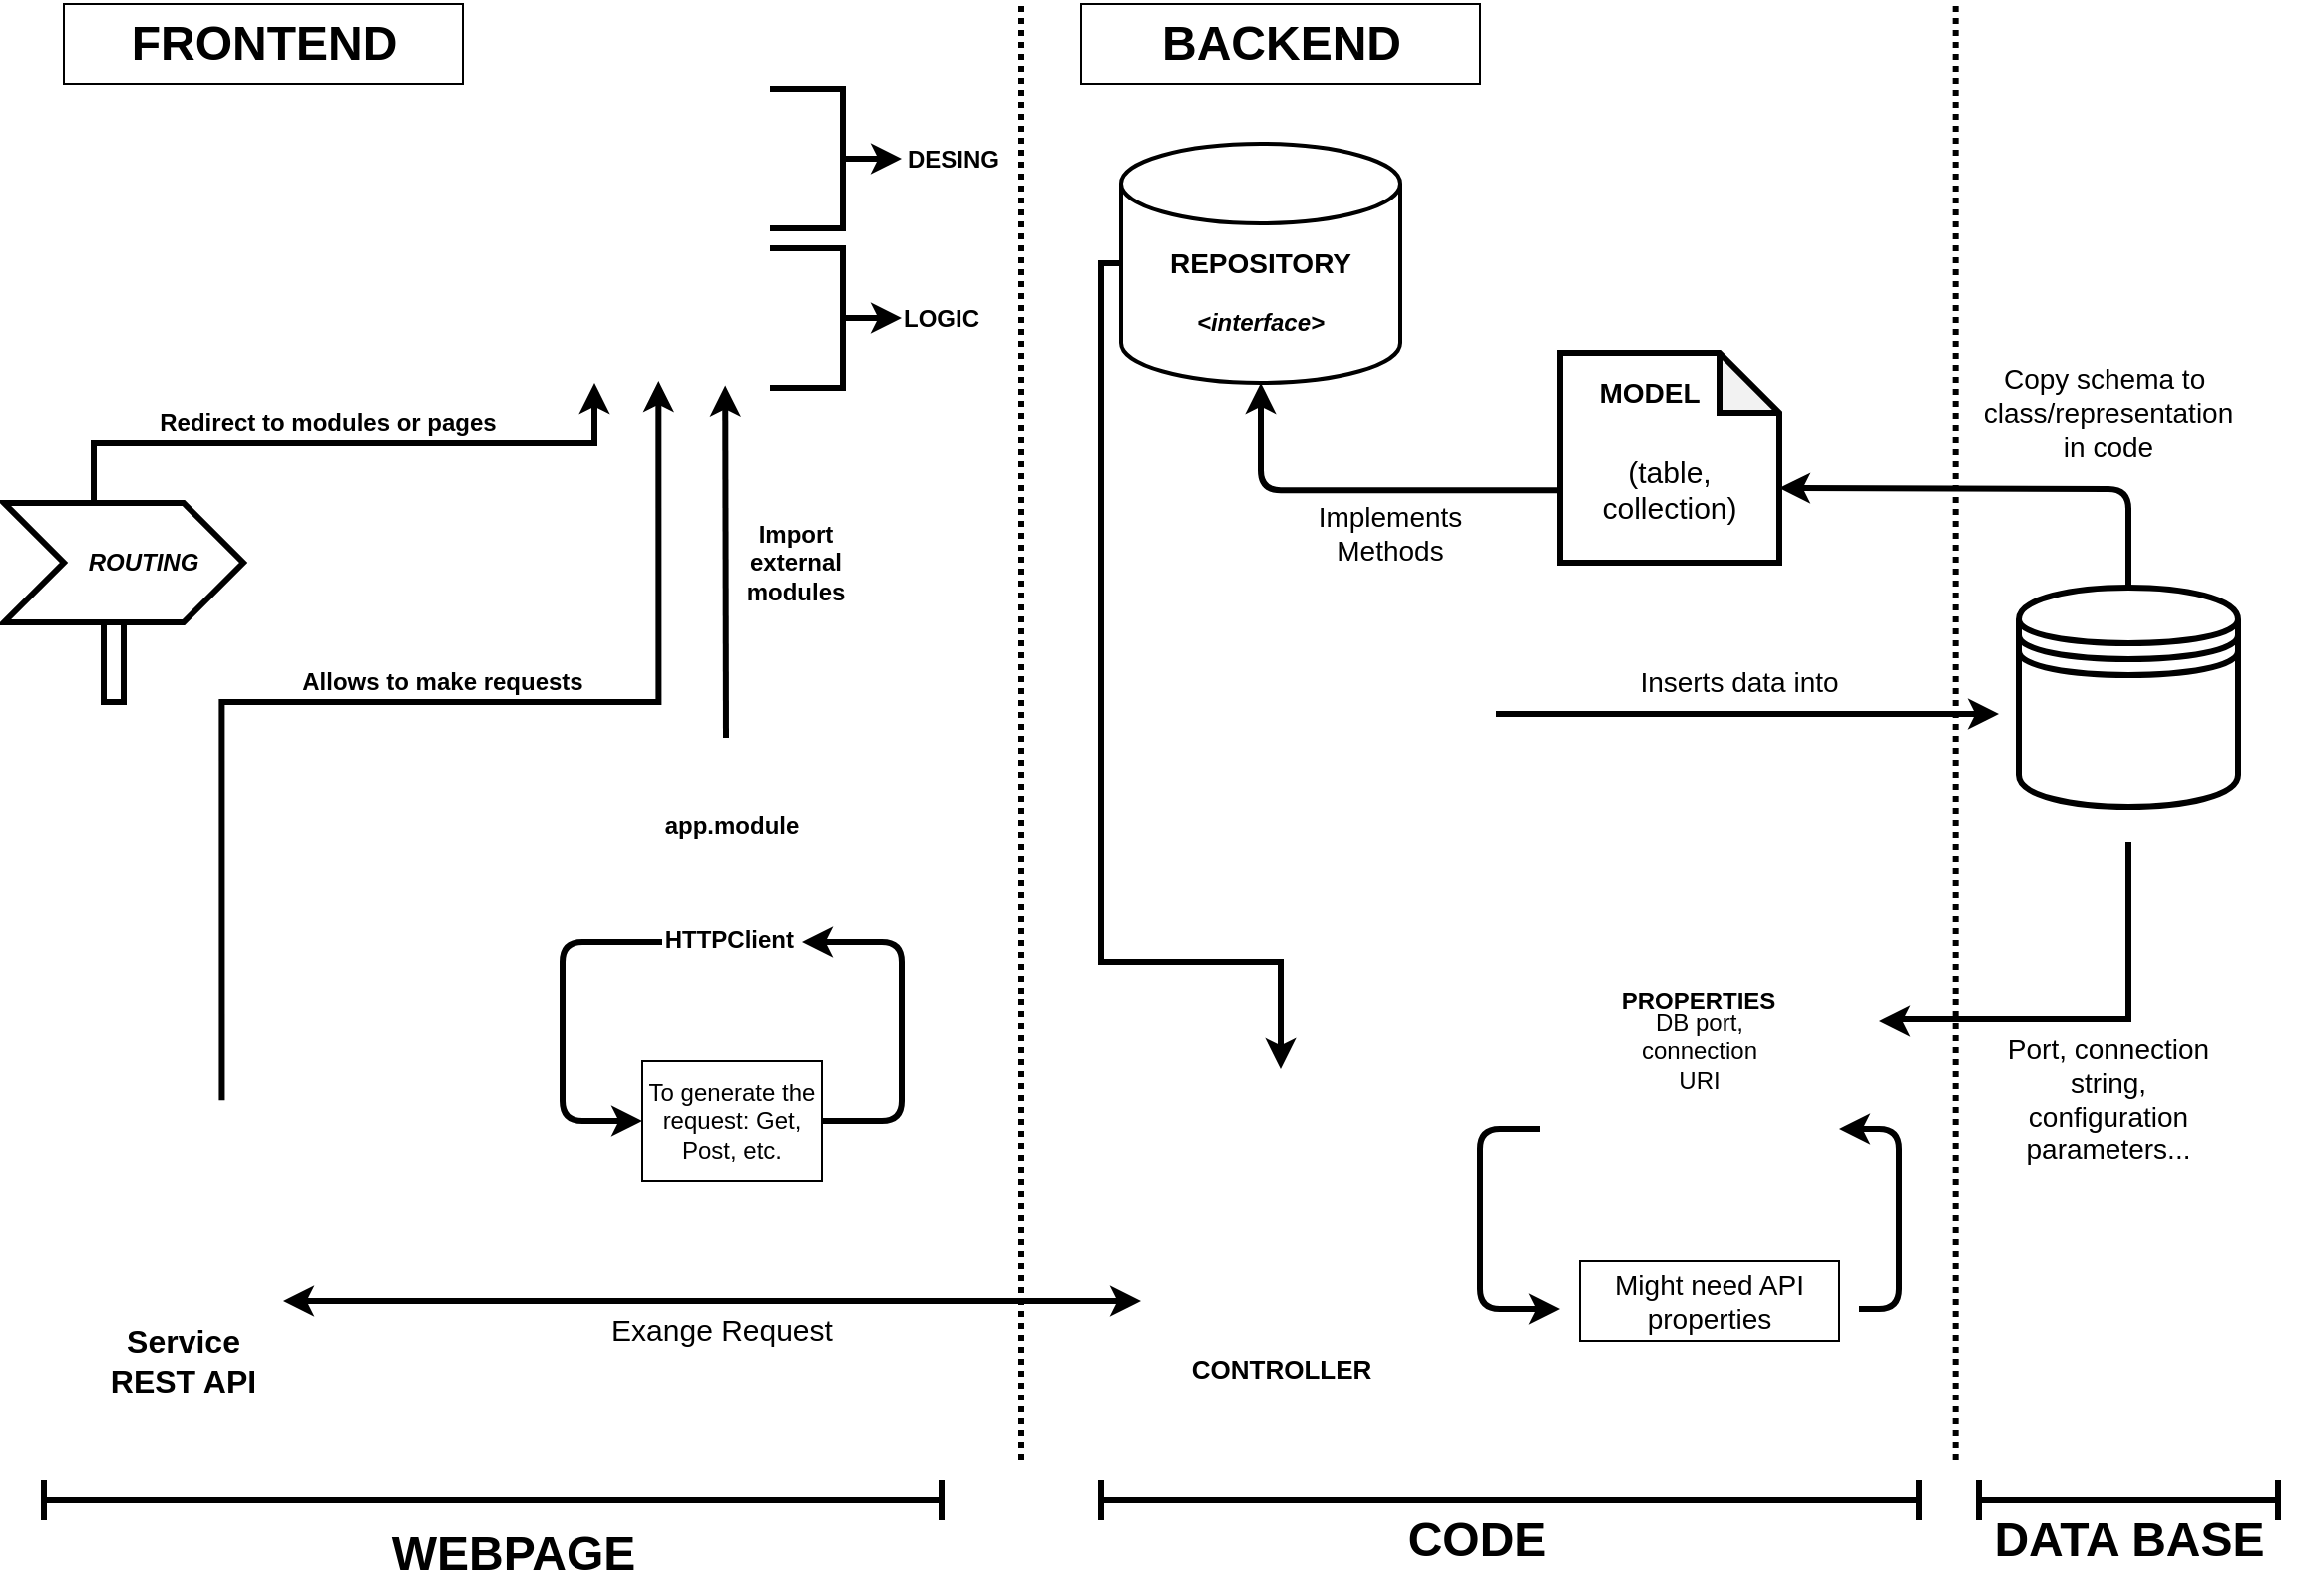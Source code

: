 <mxfile version="13.6.6" type="device"><diagram id="49i49H1Tkgj2T23dcG6w" name="Page-1"><mxGraphModel dx="1038" dy="587" grid="1" gridSize="10" guides="1" tooltips="1" connect="1" arrows="1" fold="1" page="1" pageScale="1" pageWidth="1169" pageHeight="827" math="0" shadow="0"><root><mxCell id="0"/><mxCell id="1" parent="0"/><mxCell id="R42nbF6-P_qnrqB8o7qE-3" value="" style="endArrow=none;html=1;strokeWidth=3;dashed=1;dashPattern=1 1;" parent="1" edge="1"><mxGeometry width="50" height="50" relative="1" as="geometry"><mxPoint x="520" y="760" as="sourcePoint"/><mxPoint x="520" y="30" as="targetPoint"/></mxGeometry></mxCell><mxCell id="omm50SAceNsxLMXX71O2-11" value="" style="endArrow=none;html=1;strokeWidth=3;dashed=1;dashPattern=1 1;" parent="1" edge="1"><mxGeometry width="50" height="50" relative="1" as="geometry"><mxPoint x="988.33" y="760" as="sourcePoint"/><mxPoint x="988.33" y="30" as="targetPoint"/></mxGeometry></mxCell><mxCell id="R42nbF6-P_qnrqB8o7qE-4" value="" style="shape=crossbar;whiteSpace=wrap;html=1;rounded=1;strokeWidth=3;perimeterSpacing=0;" parent="1" vertex="1"><mxGeometry x="30" y="770" width="450" height="20" as="geometry"/></mxCell><mxCell id="R42nbF6-P_qnrqB8o7qE-5" value="" style="shape=crossbar;whiteSpace=wrap;html=1;rounded=1;strokeWidth=3;" parent="1" vertex="1"><mxGeometry x="560" y="770" width="410" height="20" as="geometry"/></mxCell><mxCell id="R42nbF6-P_qnrqB8o7qE-6" value="" style="shape=crossbar;whiteSpace=wrap;html=1;rounded=1;strokeWidth=3;" parent="1" vertex="1"><mxGeometry x="1000" y="770" width="150" height="20" as="geometry"/></mxCell><mxCell id="R42nbF6-P_qnrqB8o7qE-42" style="edgeStyle=orthogonalEdgeStyle;rounded=0;orthogonalLoop=1;jettySize=auto;html=1;exitX=0.619;exitY=-0.003;exitDx=0;exitDy=0;entryX=0.451;entryY=0.994;entryDx=0;entryDy=0;entryPerimeter=0;strokeWidth=3;fontSize=12;exitPerimeter=0;" parent="1" source="R42nbF6-P_qnrqB8o7qE-8" target="R42nbF6-P_qnrqB8o7qE-29" edge="1"><mxGeometry relative="1" as="geometry"><Array as="points"><mxPoint x="119" y="380"/><mxPoint x="338" y="380"/></Array></mxGeometry></mxCell><mxCell id="R42nbF6-P_qnrqB8o7qE-8" value="" style="shape=image;html=1;verticalAlign=top;verticalLabelPosition=bottom;labelBackgroundColor=#ffffff;imageAspect=0;aspect=fixed;image=https://cdn0.iconfinder.com/data/icons/business-and-finance-86/512/business_finance_money-50-128.png;strokeWidth=3;" parent="1" vertex="1"><mxGeometry x="40" y="580" width="128" height="128" as="geometry"/></mxCell><mxCell id="R42nbF6-P_qnrqB8o7qE-9" value="Service REST API" style="text;html=1;strokeColor=none;fillColor=none;align=center;verticalAlign=middle;whiteSpace=wrap;rounded=0;strokeWidth=1;fontSize=16;fontStyle=1" parent="1" vertex="1"><mxGeometry x="50" y="700" width="100" height="20" as="geometry"/></mxCell><mxCell id="R42nbF6-P_qnrqB8o7qE-41" style="edgeStyle=orthogonalEdgeStyle;rounded=0;orthogonalLoop=1;jettySize=auto;html=1;entryX=0.66;entryY=1.008;entryDx=0;entryDy=0;strokeWidth=3;fontSize=12;entryPerimeter=0;" parent="1" target="R42nbF6-P_qnrqB8o7qE-29" edge="1"><mxGeometry relative="1" as="geometry"><mxPoint x="372" y="398" as="sourcePoint"/><Array as="points"><mxPoint x="372" y="398"/></Array></mxGeometry></mxCell><mxCell id="R42nbF6-P_qnrqB8o7qE-13" value="" style="shape=image;html=1;verticalAlign=top;verticalLabelPosition=bottom;labelBackgroundColor=#ffffff;imageAspect=0;aspect=fixed;image=https://cdn2.iconfinder.com/data/icons/essential-web-5/50/puzzle-solution-problem-challenge-resolution-128.png;strokeWidth=1;fontSize=12;" parent="1" vertex="1"><mxGeometry x="320" y="400" width="128" height="128" as="geometry"/></mxCell><mxCell id="R42nbF6-P_qnrqB8o7qE-14" value="&lt;b&gt;app.module&lt;br&gt;&lt;br&gt;&lt;br&gt;&lt;br&gt;&lt;/b&gt;&lt;div style=&quot;text-align: justify&quot;&gt;&lt;span&gt;&lt;b&gt;HTTPClient&lt;/b&gt;&lt;/span&gt;&lt;/div&gt;" style="text;html=1;strokeColor=none;fillColor=none;align=center;verticalAlign=middle;whiteSpace=wrap;rounded=0;fontSize=12;" parent="1" vertex="1"><mxGeometry x="330" y="420" width="90" height="100" as="geometry"/></mxCell><mxCell id="R42nbF6-P_qnrqB8o7qE-20" value="" style="endArrow=none;html=1;strokeWidth=3;fontSize=12;" parent="1" edge="1"><mxGeometry width="50" height="50" relative="1" as="geometry"><mxPoint x="320" y="500" as="sourcePoint"/><mxPoint x="340" y="500" as="targetPoint"/></mxGeometry></mxCell><mxCell id="R42nbF6-P_qnrqB8o7qE-19" value="" style="edgeStyle=segmentEdgeStyle;endArrow=classic;html=1;strokeWidth=3;fontSize=12;" parent="1" edge="1"><mxGeometry width="50" height="50" relative="1" as="geometry"><mxPoint x="320" y="500" as="sourcePoint"/><mxPoint x="330" y="590" as="targetPoint"/><Array as="points"><mxPoint x="320" y="500"/><mxPoint x="290" y="500"/><mxPoint x="290" y="590"/></Array></mxGeometry></mxCell><mxCell id="R42nbF6-P_qnrqB8o7qE-21" value="To generate the&lt;br&gt;request: Get, Post, etc." style="text;html=1;align=center;verticalAlign=middle;whiteSpace=wrap;rounded=0;fontSize=12;strokeColor=#000000;" parent="1" vertex="1"><mxGeometry x="330" y="560" width="90" height="60" as="geometry"/></mxCell><mxCell id="R42nbF6-P_qnrqB8o7qE-24" value="" style="endArrow=classic;html=1;strokeWidth=3;fontSize=12;exitX=1;exitY=0.5;exitDx=0;exitDy=0;" parent="1" source="R42nbF6-P_qnrqB8o7qE-21" edge="1"><mxGeometry width="50" height="50" relative="1" as="geometry"><mxPoint x="470" y="640" as="sourcePoint"/><mxPoint x="410" y="500" as="targetPoint"/><Array as="points"><mxPoint x="460" y="590"/><mxPoint x="460" y="500"/></Array></mxGeometry></mxCell><mxCell id="R42nbF6-P_qnrqB8o7qE-40" style="edgeStyle=orthogonalEdgeStyle;rounded=0;orthogonalLoop=1;jettySize=auto;html=1;exitX=0;exitY=0;exitDx=45;exitDy=0;exitPerimeter=0;entryX=0.25;entryY=1;entryDx=0;entryDy=0;strokeWidth=3;fontSize=12;" parent="1" source="R42nbF6-P_qnrqB8o7qE-25" target="R42nbF6-P_qnrqB8o7qE-29" edge="1"><mxGeometry relative="1" as="geometry"/></mxCell><mxCell id="R42nbF6-P_qnrqB8o7qE-25" value="" style="html=1;shadow=0;dashed=0;align=center;verticalAlign=middle;shape=mxgraph.arrows2.arrow;dy=0;dx=30;notch=30;strokeColor=#000000;strokeWidth=3;fillColor=none;fontSize=12;" parent="1" vertex="1"><mxGeometry x="10" y="280" width="120" height="60" as="geometry"/></mxCell><mxCell id="R42nbF6-P_qnrqB8o7qE-27" value="&lt;b&gt;&lt;i&gt;ROUTING&lt;/i&gt;&lt;/b&gt;" style="text;html=1;strokeColor=none;fillColor=none;align=center;verticalAlign=middle;whiteSpace=wrap;rounded=0;fontSize=12;" parent="1" vertex="1"><mxGeometry x="40" y="297.5" width="80" height="25" as="geometry"/></mxCell><mxCell id="R42nbF6-P_qnrqB8o7qE-28" value="" style="html=1;points=[];perimeter=orthogonalPerimeter;strokeColor=#000000;strokeWidth=3;fillColor=none;fontSize=12;" parent="1" vertex="1"><mxGeometry x="60" y="340" width="10" height="40" as="geometry"/></mxCell><mxCell id="R42nbF6-P_qnrqB8o7qE-29" value="" style="shape=image;html=1;verticalAlign=top;verticalLabelPosition=bottom;labelBackgroundColor=#ffffff;imageAspect=0;aspect=fixed;image=https://cdn2.iconfinder.com/data/icons/furniture-269/32/Artboard_19-128.png;strokeColor=#000000;strokeWidth=3;fillColor=none;fontSize=12;" parent="1" vertex="1"><mxGeometry x="266" y="60" width="160" height="160" as="geometry"/></mxCell><mxCell id="R42nbF6-P_qnrqB8o7qE-36" style="edgeStyle=orthogonalEdgeStyle;rounded=0;orthogonalLoop=1;jettySize=auto;html=1;exitX=0.5;exitY=1;exitDx=0;exitDy=0;entryX=0;entryY=0.5;entryDx=0;entryDy=0;strokeWidth=3;fontSize=12;" parent="1" source="R42nbF6-P_qnrqB8o7qE-30" target="R42nbF6-P_qnrqB8o7qE-35" edge="1"><mxGeometry relative="1" as="geometry"/></mxCell><mxCell id="R42nbF6-P_qnrqB8o7qE-30" value="" style="shape=partialRectangle;whiteSpace=wrap;html=1;bottom=1;right=1;left=1;top=0;fillColor=none;routingCenterX=-0.5;strokeColor=#000000;strokeWidth=3;fontSize=12;rotation=-90;" parent="1" vertex="1"><mxGeometry x="378" y="170" width="70" height="35" as="geometry"/></mxCell><mxCell id="R42nbF6-P_qnrqB8o7qE-38" style="edgeStyle=orthogonalEdgeStyle;rounded=0;orthogonalLoop=1;jettySize=auto;html=1;exitX=0.5;exitY=1;exitDx=0;exitDy=0;entryX=0;entryY=0.5;entryDx=0;entryDy=0;strokeWidth=3;fontSize=12;" parent="1" source="R42nbF6-P_qnrqB8o7qE-31" target="R42nbF6-P_qnrqB8o7qE-37" edge="1"><mxGeometry relative="1" as="geometry"/></mxCell><mxCell id="R42nbF6-P_qnrqB8o7qE-31" value="" style="shape=partialRectangle;whiteSpace=wrap;html=1;bottom=1;right=1;left=1;top=0;fillColor=none;routingCenterX=-0.5;strokeColor=#000000;strokeWidth=3;fontSize=12;rotation=-90;" parent="1" vertex="1"><mxGeometry x="378" y="90" width="70" height="35" as="geometry"/></mxCell><mxCell id="R42nbF6-P_qnrqB8o7qE-35" value="&lt;b&gt;LOGIC&lt;/b&gt;" style="text;html=1;strokeColor=none;fillColor=none;align=center;verticalAlign=middle;whiteSpace=wrap;rounded=0;fontSize=12;" parent="1" vertex="1"><mxGeometry x="460" y="177.5" width="40" height="20" as="geometry"/></mxCell><mxCell id="R42nbF6-P_qnrqB8o7qE-37" value="&lt;b&gt;DESING&lt;/b&gt;" style="text;html=1;strokeColor=none;fillColor=none;align=center;verticalAlign=middle;whiteSpace=wrap;rounded=0;fontSize=12;" parent="1" vertex="1"><mxGeometry x="460" y="97.5" width="52" height="20" as="geometry"/></mxCell><mxCell id="R42nbF6-P_qnrqB8o7qE-43" value="&lt;b&gt;Redirect to modules or pages&lt;/b&gt;" style="text;html=1;strokeColor=none;fillColor=none;align=center;verticalAlign=middle;whiteSpace=wrap;rounded=0;fontSize=12;" parent="1" vertex="1"><mxGeometry x="55" y="230" width="235" height="20" as="geometry"/></mxCell><mxCell id="R42nbF6-P_qnrqB8o7qE-44" value="&lt;b&gt;Allows to make requests&lt;/b&gt;" style="text;html=1;strokeColor=none;fillColor=none;align=center;verticalAlign=middle;whiteSpace=wrap;rounded=0;fontSize=12;" parent="1" vertex="1"><mxGeometry x="120" y="360" width="220" height="20" as="geometry"/></mxCell><mxCell id="R42nbF6-P_qnrqB8o7qE-45" value="&lt;b&gt;Import&lt;br&gt;external&lt;br&gt;modules&lt;/b&gt;" style="text;html=1;strokeColor=none;fillColor=none;align=center;verticalAlign=middle;whiteSpace=wrap;rounded=0;fontSize=12;" parent="1" vertex="1"><mxGeometry x="366" y="285" width="82" height="50" as="geometry"/></mxCell><mxCell id="R42nbF6-P_qnrqB8o7qE-46" value="FRONTEND" style="text;fillColor=none;html=1;fontSize=24;fontStyle=1;verticalAlign=middle;align=center;strokeColor=#000000;" parent="1" vertex="1"><mxGeometry x="40" y="30" width="200" height="40" as="geometry"/></mxCell><mxCell id="R42nbF6-P_qnrqB8o7qE-48" value="WEBPAGE" style="text;strokeColor=none;fillColor=none;html=1;fontSize=24;fontStyle=1;verticalAlign=middle;align=center;" parent="1" vertex="1"><mxGeometry x="130" y="787" width="270" height="40" as="geometry"/></mxCell><mxCell id="R42nbF6-P_qnrqB8o7qE-49" value="DATA BASE" style="text;strokeColor=none;fillColor=none;html=1;fontSize=24;fontStyle=1;verticalAlign=middle;align=center;" parent="1" vertex="1"><mxGeometry x="990" y="780" width="170" height="40" as="geometry"/></mxCell><mxCell id="R42nbF6-P_qnrqB8o7qE-50" value="CODE" style="text;strokeColor=none;fillColor=none;html=1;fontSize=24;fontStyle=1;verticalAlign=middle;align=center;" parent="1" vertex="1"><mxGeometry x="612.5" y="780" width="270" height="40" as="geometry"/></mxCell><mxCell id="R42nbF6-P_qnrqB8o7qE-52" value="" style="shape=image;html=1;verticalAlign=top;verticalLabelPosition=bottom;labelBackgroundColor=#ffffff;imageAspect=0;aspect=fixed;image=https://cdn3.iconfinder.com/data/icons/free-multimedia-line/128/multimedia-06-128.png;strokeColor=#000000;strokeWidth=3;fillColor=none;fontSize=12;" parent="1" vertex="1"><mxGeometry x="570" y="564" width="160" height="160" as="geometry"/></mxCell><mxCell id="R42nbF6-P_qnrqB8o7qE-54" value="" style="endArrow=classic;startArrow=classic;html=1;strokeWidth=3;fontSize=12;" parent="1" edge="1"><mxGeometry width="50" height="50" relative="1" as="geometry"><mxPoint x="150" y="680" as="sourcePoint"/><mxPoint x="580" y="680" as="targetPoint"/><Array as="points"><mxPoint x="450" y="680"/></Array></mxGeometry></mxCell><mxCell id="R42nbF6-P_qnrqB8o7qE-55" value="&lt;b&gt;&lt;font style=&quot;font-size: 13px&quot;&gt;CONTROLLER&lt;/font&gt;&lt;/b&gt;" style="text;html=1;strokeColor=none;fillColor=none;align=center;verticalAlign=middle;whiteSpace=wrap;rounded=0;fontSize=12;" parent="1" vertex="1"><mxGeometry x="582.5" y="704" width="135" height="20" as="geometry"/></mxCell><mxCell id="R42nbF6-P_qnrqB8o7qE-56" value="" style="strokeWidth=2;html=1;shape=mxgraph.flowchart.database;whiteSpace=wrap;fillColor=none;fontSize=12;" parent="1" vertex="1"><mxGeometry x="570" y="100" width="140" height="120" as="geometry"/></mxCell><mxCell id="R42nbF6-P_qnrqB8o7qE-60" style="edgeStyle=orthogonalEdgeStyle;rounded=0;orthogonalLoop=1;jettySize=auto;html=1;exitX=0;exitY=0.5;exitDx=0;exitDy=0;entryX=0.5;entryY=0;entryDx=0;entryDy=0;strokeWidth=3;fontSize=12;" parent="1" source="R42nbF6-P_qnrqB8o7qE-57" target="R42nbF6-P_qnrqB8o7qE-52" edge="1"><mxGeometry relative="1" as="geometry"><Array as="points"><mxPoint x="560" y="160"/><mxPoint x="560" y="510"/><mxPoint x="650" y="510"/></Array></mxGeometry></mxCell><mxCell id="R42nbF6-P_qnrqB8o7qE-57" value="&lt;b&gt;&lt;font style=&quot;font-size: 14px&quot;&gt;REPOSITORY&lt;/font&gt;&lt;/b&gt;" style="text;html=1;strokeColor=none;fillColor=none;align=center;verticalAlign=middle;whiteSpace=wrap;rounded=0;fontSize=12;" parent="1" vertex="1"><mxGeometry x="570" y="150" width="140" height="20" as="geometry"/></mxCell><mxCell id="R42nbF6-P_qnrqB8o7qE-58" value="&lt;b&gt;&lt;i&gt;&amp;lt;interface&amp;gt;&lt;/i&gt;&lt;/b&gt;" style="text;html=1;strokeColor=none;fillColor=none;align=center;verticalAlign=middle;whiteSpace=wrap;rounded=0;fontSize=12;" parent="1" vertex="1"><mxGeometry x="595" y="180" width="90" height="20" as="geometry"/></mxCell><mxCell id="R42nbF6-P_qnrqB8o7qE-59" value="BACKEND" style="text;fillColor=none;html=1;fontSize=24;fontStyle=1;verticalAlign=middle;align=center;strokeColor=#000000;" parent="1" vertex="1"><mxGeometry x="550" y="30" width="200" height="40" as="geometry"/></mxCell><mxCell id="R42nbF6-P_qnrqB8o7qE-61" value="" style="shape=note;whiteSpace=wrap;html=1;backgroundOutline=1;darkOpacity=0.05;strokeColor=#000000;strokeWidth=3;fillColor=none;fontSize=12;" parent="1" vertex="1"><mxGeometry x="790" y="205" width="110" height="105" as="geometry"/></mxCell><mxCell id="R42nbF6-P_qnrqB8o7qE-74" style="edgeStyle=orthogonalEdgeStyle;rounded=0;orthogonalLoop=1;jettySize=auto;html=1;entryX=1;entryY=0.5;entryDx=0;entryDy=0;strokeWidth=3;fontSize=12;" parent="1" target="R42nbF6-P_qnrqB8o7qE-63" edge="1"><mxGeometry relative="1" as="geometry"><mxPoint x="1075" y="450" as="sourcePoint"/><Array as="points"><mxPoint x="1075" y="539"/><mxPoint x="960" y="539"/><mxPoint x="960" y="540"/></Array></mxGeometry></mxCell><mxCell id="R42nbF6-P_qnrqB8o7qE-62" value="" style="shape=datastore;whiteSpace=wrap;html=1;strokeColor=#000000;strokeWidth=3;fillColor=none;fontSize=12;" parent="1" vertex="1"><mxGeometry x="1020" y="322.5" width="110" height="110" as="geometry"/></mxCell><mxCell id="R42nbF6-P_qnrqB8o7qE-63" value="" style="shape=image;html=1;verticalAlign=top;verticalLabelPosition=bottom;labelBackgroundColor=#ffffff;imageAspect=0;aspect=fixed;image=https://cdn4.iconfinder.com/data/icons/app-custom-ui-1/48/Settings-128.png;strokeColor=#000000;strokeWidth=3;fillColor=none;fontSize=12;" parent="1" vertex="1"><mxGeometry x="770" y="450" width="180" height="180" as="geometry"/></mxCell><mxCell id="R42nbF6-P_qnrqB8o7qE-64" value="&lt;font style=&quot;font-size: 15px&quot;&gt;Exange Request&lt;/font&gt;" style="text;html=1;strokeColor=none;fillColor=none;align=center;verticalAlign=middle;whiteSpace=wrap;rounded=0;fontSize=12;" parent="1" vertex="1"><mxGeometry x="280" y="684" width="180" height="20" as="geometry"/></mxCell><mxCell id="R42nbF6-P_qnrqB8o7qE-65" value="&lt;b&gt;&lt;font style=&quot;font-size: 14px&quot;&gt;MODEL&lt;/font&gt;&lt;/b&gt;" style="text;html=1;strokeColor=none;fillColor=none;align=center;verticalAlign=middle;whiteSpace=wrap;rounded=0;fontSize=12;" parent="1" vertex="1"><mxGeometry x="800" y="210" width="70" height="30" as="geometry"/></mxCell><mxCell id="R42nbF6-P_qnrqB8o7qE-66" value="&lt;font style=&quot;font-size: 15px&quot;&gt;(table, &lt;br&gt;collection)&lt;/font&gt;" style="text;html=1;strokeColor=none;fillColor=none;align=center;verticalAlign=middle;whiteSpace=wrap;rounded=0;fontSize=12;" parent="1" vertex="1"><mxGeometry x="800" y="250" width="90" height="45" as="geometry"/></mxCell><mxCell id="R42nbF6-P_qnrqB8o7qE-67" value="" style="edgeStyle=segmentEdgeStyle;endArrow=classic;html=1;strokeWidth=3;fontSize=12;entryX=0.5;entryY=1;entryDx=0;entryDy=0;entryPerimeter=0;exitX=0.001;exitY=0.653;exitDx=0;exitDy=0;exitPerimeter=0;" parent="1" source="R42nbF6-P_qnrqB8o7qE-61" target="R42nbF6-P_qnrqB8o7qE-56" edge="1"><mxGeometry width="50" height="50" relative="1" as="geometry"><mxPoint x="850" y="373" as="sourcePoint"/><mxPoint x="830" y="322.5" as="targetPoint"/></mxGeometry></mxCell><mxCell id="R42nbF6-P_qnrqB8o7qE-68" value="&lt;font style=&quot;font-size: 14px&quot;&gt;Implements&lt;br&gt;Methods&lt;/font&gt;" style="text;html=1;strokeColor=none;fillColor=none;align=center;verticalAlign=middle;whiteSpace=wrap;rounded=0;fontSize=12;" parent="1" vertex="1"><mxGeometry x="660" y="285" width="90" height="20" as="geometry"/></mxCell><mxCell id="R42nbF6-P_qnrqB8o7qE-70" value="" style="endArrow=classic;html=1;strokeWidth=3;fontSize=12;entryX=0;entryY=0;entryDx=110;entryDy=67.5;entryPerimeter=0;exitX=0.5;exitY=0;exitDx=0;exitDy=0;" parent="1" source="R42nbF6-P_qnrqB8o7qE-62" target="R42nbF6-P_qnrqB8o7qE-61" edge="1"><mxGeometry width="50" height="50" relative="1" as="geometry"><mxPoint x="1075" y="320" as="sourcePoint"/><mxPoint x="1070" y="240" as="targetPoint"/><Array as="points"><mxPoint x="1075" y="273"/></Array></mxGeometry></mxCell><mxCell id="R42nbF6-P_qnrqB8o7qE-71" value="&lt;font style=&quot;font-size: 14px&quot;&gt;Copy schema to&amp;nbsp;&lt;br&gt;class/representation&lt;br&gt;in code&lt;/font&gt;" style="text;html=1;strokeColor=none;fillColor=none;align=center;verticalAlign=middle;whiteSpace=wrap;rounded=0;fontSize=12;" parent="1" vertex="1"><mxGeometry x="1000" y="210" width="130" height="50" as="geometry"/></mxCell><mxCell id="R42nbF6-P_qnrqB8o7qE-72" value="&lt;b&gt;&lt;font style=&quot;font-size: 12px&quot;&gt;PROPERTIES&lt;/font&gt;&lt;/b&gt;" style="text;html=1;strokeColor=none;fillColor=none;align=center;verticalAlign=middle;whiteSpace=wrap;rounded=0;fontSize=12;" parent="1" vertex="1"><mxGeometry x="811.5" y="520" width="95" height="20" as="geometry"/></mxCell><mxCell id="R42nbF6-P_qnrqB8o7qE-75" value="&lt;font style=&quot;font-size: 14px&quot;&gt;Port, connection string, configuration&lt;br&gt;parameters...&lt;/font&gt;" style="text;html=1;strokeColor=none;fillColor=none;align=center;verticalAlign=middle;whiteSpace=wrap;rounded=0;fontSize=12;" parent="1" vertex="1"><mxGeometry x="1010" y="550" width="110" height="58" as="geometry"/></mxCell><mxCell id="omm50SAceNsxLMXX71O2-1" value="&lt;font style=&quot;font-size: 12px&quot;&gt;DB port, connection URI&lt;/font&gt;" style="text;html=1;strokeColor=none;fillColor=none;align=center;verticalAlign=middle;whiteSpace=wrap;rounded=0;" parent="1" vertex="1"><mxGeometry x="820" y="540" width="80" height="30" as="geometry"/></mxCell><mxCell id="omm50SAceNsxLMXX71O2-2" value="" style="edgeStyle=segmentEdgeStyle;endArrow=classic;html=1;strokeWidth=3;fontSize=12;" parent="1" edge="1"><mxGeometry width="50" height="50" relative="1" as="geometry"><mxPoint x="780" y="594" as="sourcePoint"/><mxPoint x="790" y="684" as="targetPoint"/><Array as="points"><mxPoint x="780" y="594"/><mxPoint x="750" y="594"/><mxPoint x="750" y="684"/></Array></mxGeometry></mxCell><mxCell id="omm50SAceNsxLMXX71O2-3" value="" style="endArrow=classic;html=1;strokeWidth=3;fontSize=12;exitX=1;exitY=0.5;exitDx=0;exitDy=0;" parent="1" edge="1"><mxGeometry width="50" height="50" relative="1" as="geometry"><mxPoint x="940" y="684" as="sourcePoint"/><mxPoint x="930" y="594" as="targetPoint"/><Array as="points"><mxPoint x="960" y="684"/><mxPoint x="960" y="640"/><mxPoint x="960" y="594"/></Array></mxGeometry></mxCell><mxCell id="omm50SAceNsxLMXX71O2-4" value="&lt;font style=&quot;font-size: 14px&quot;&gt;Might need API&lt;br&gt;properties&lt;/font&gt;" style="text;html=1;fillColor=none;align=center;verticalAlign=middle;whiteSpace=wrap;rounded=0;strokeColor=#000000;" parent="1" vertex="1"><mxGeometry x="800" y="660" width="130" height="40" as="geometry"/></mxCell><mxCell id="omm50SAceNsxLMXX71O2-7" style="edgeStyle=orthogonalEdgeStyle;rounded=0;orthogonalLoop=1;jettySize=auto;html=1;strokeWidth=3;" parent="1" source="omm50SAceNsxLMXX71O2-6" edge="1"><mxGeometry relative="1" as="geometry"><mxPoint x="1010" y="386" as="targetPoint"/><Array as="points"><mxPoint x="884" y="387"/></Array></mxGeometry></mxCell><mxCell id="omm50SAceNsxLMXX71O2-6" value="" style="shape=image;html=1;verticalAlign=top;verticalLabelPosition=bottom;labelBackgroundColor=#ffffff;imageAspect=0;aspect=fixed;image=https://cdn2.iconfinder.com/data/icons/electronic-13/480/3-electronic-arduino-chipset-icon-2-128.png;strokeColor=#000000;" parent="1" vertex="1"><mxGeometry x="630" y="322.5" width="128" height="128" as="geometry"/></mxCell><mxCell id="omm50SAceNsxLMXX71O2-10" value="&lt;font style=&quot;font-size: 14px&quot;&gt;Inserts data into&lt;/font&gt;" style="text;html=1;strokeColor=none;fillColor=none;align=center;verticalAlign=middle;whiteSpace=wrap;rounded=0;" parent="1" vertex="1"><mxGeometry x="790" y="360" width="180" height="20" as="geometry"/></mxCell></root></mxGraphModel></diagram></mxfile>